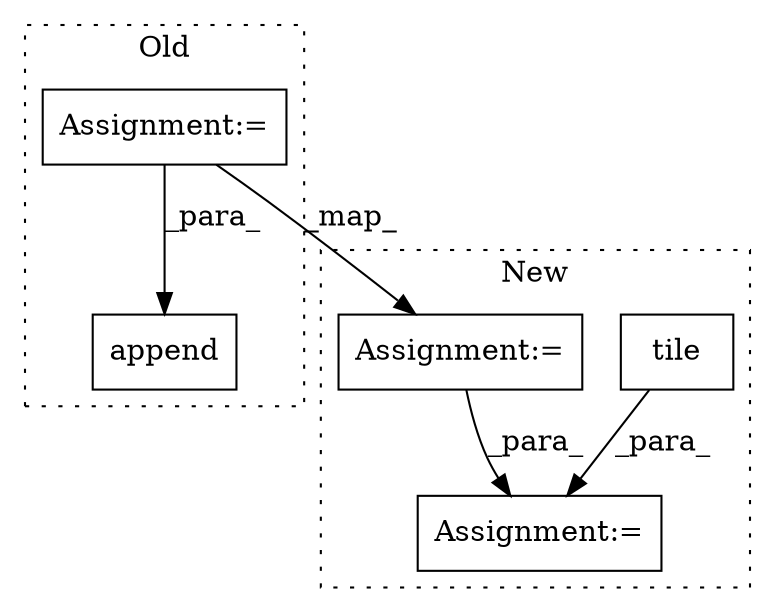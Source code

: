 digraph G {
subgraph cluster0 {
1 [label="append" a="32" s="3340,3417" l="7,1" shape="box"];
4 [label="Assignment:=" a="7" s="3199" l="1" shape="box"];
label = "Old";
style="dotted";
}
subgraph cluster1 {
2 [label="tile" a="32" s="2933,2997" l="5,1" shape="box"];
3 [label="Assignment:=" a="7" s="3008" l="1" shape="box"];
5 [label="Assignment:=" a="7" s="2878" l="1" shape="box"];
label = "New";
style="dotted";
}
2 -> 3 [label="_para_"];
4 -> 1 [label="_para_"];
4 -> 5 [label="_map_"];
5 -> 3 [label="_para_"];
}